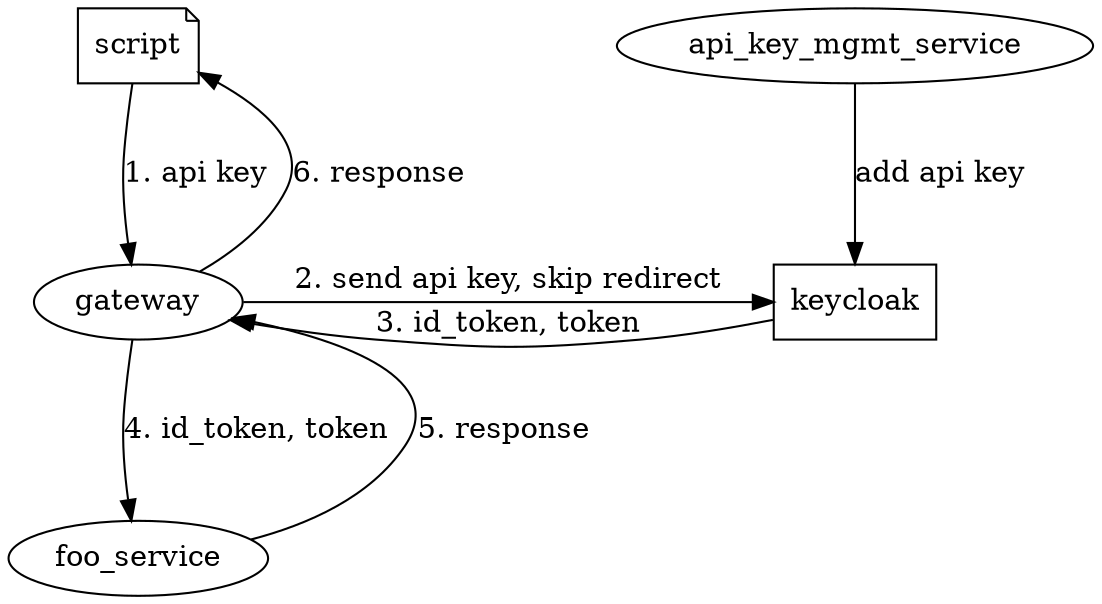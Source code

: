 digraph {
    graph [nodesep=0.7, ranksep=1]
    script -> gateway [label="1. api key", weight=2]

    gateway -> keycloak [label="2. send api key, skip redirect"]
    keycloak -> gateway [label="3. id_token, token"]

    gateway -> foo_service [label="4. id_token, token", weight=2]

    foo_service -> gateway [label="5. response"]

    gateway -> script [label="6. response"]

    api_key_mgmt_service -> keycloak [label="add api key"]

    script [shape="note"]
    keycloak [shape="rect"]
    {
        rank=same
        gateway
        keycloak
    }
}
